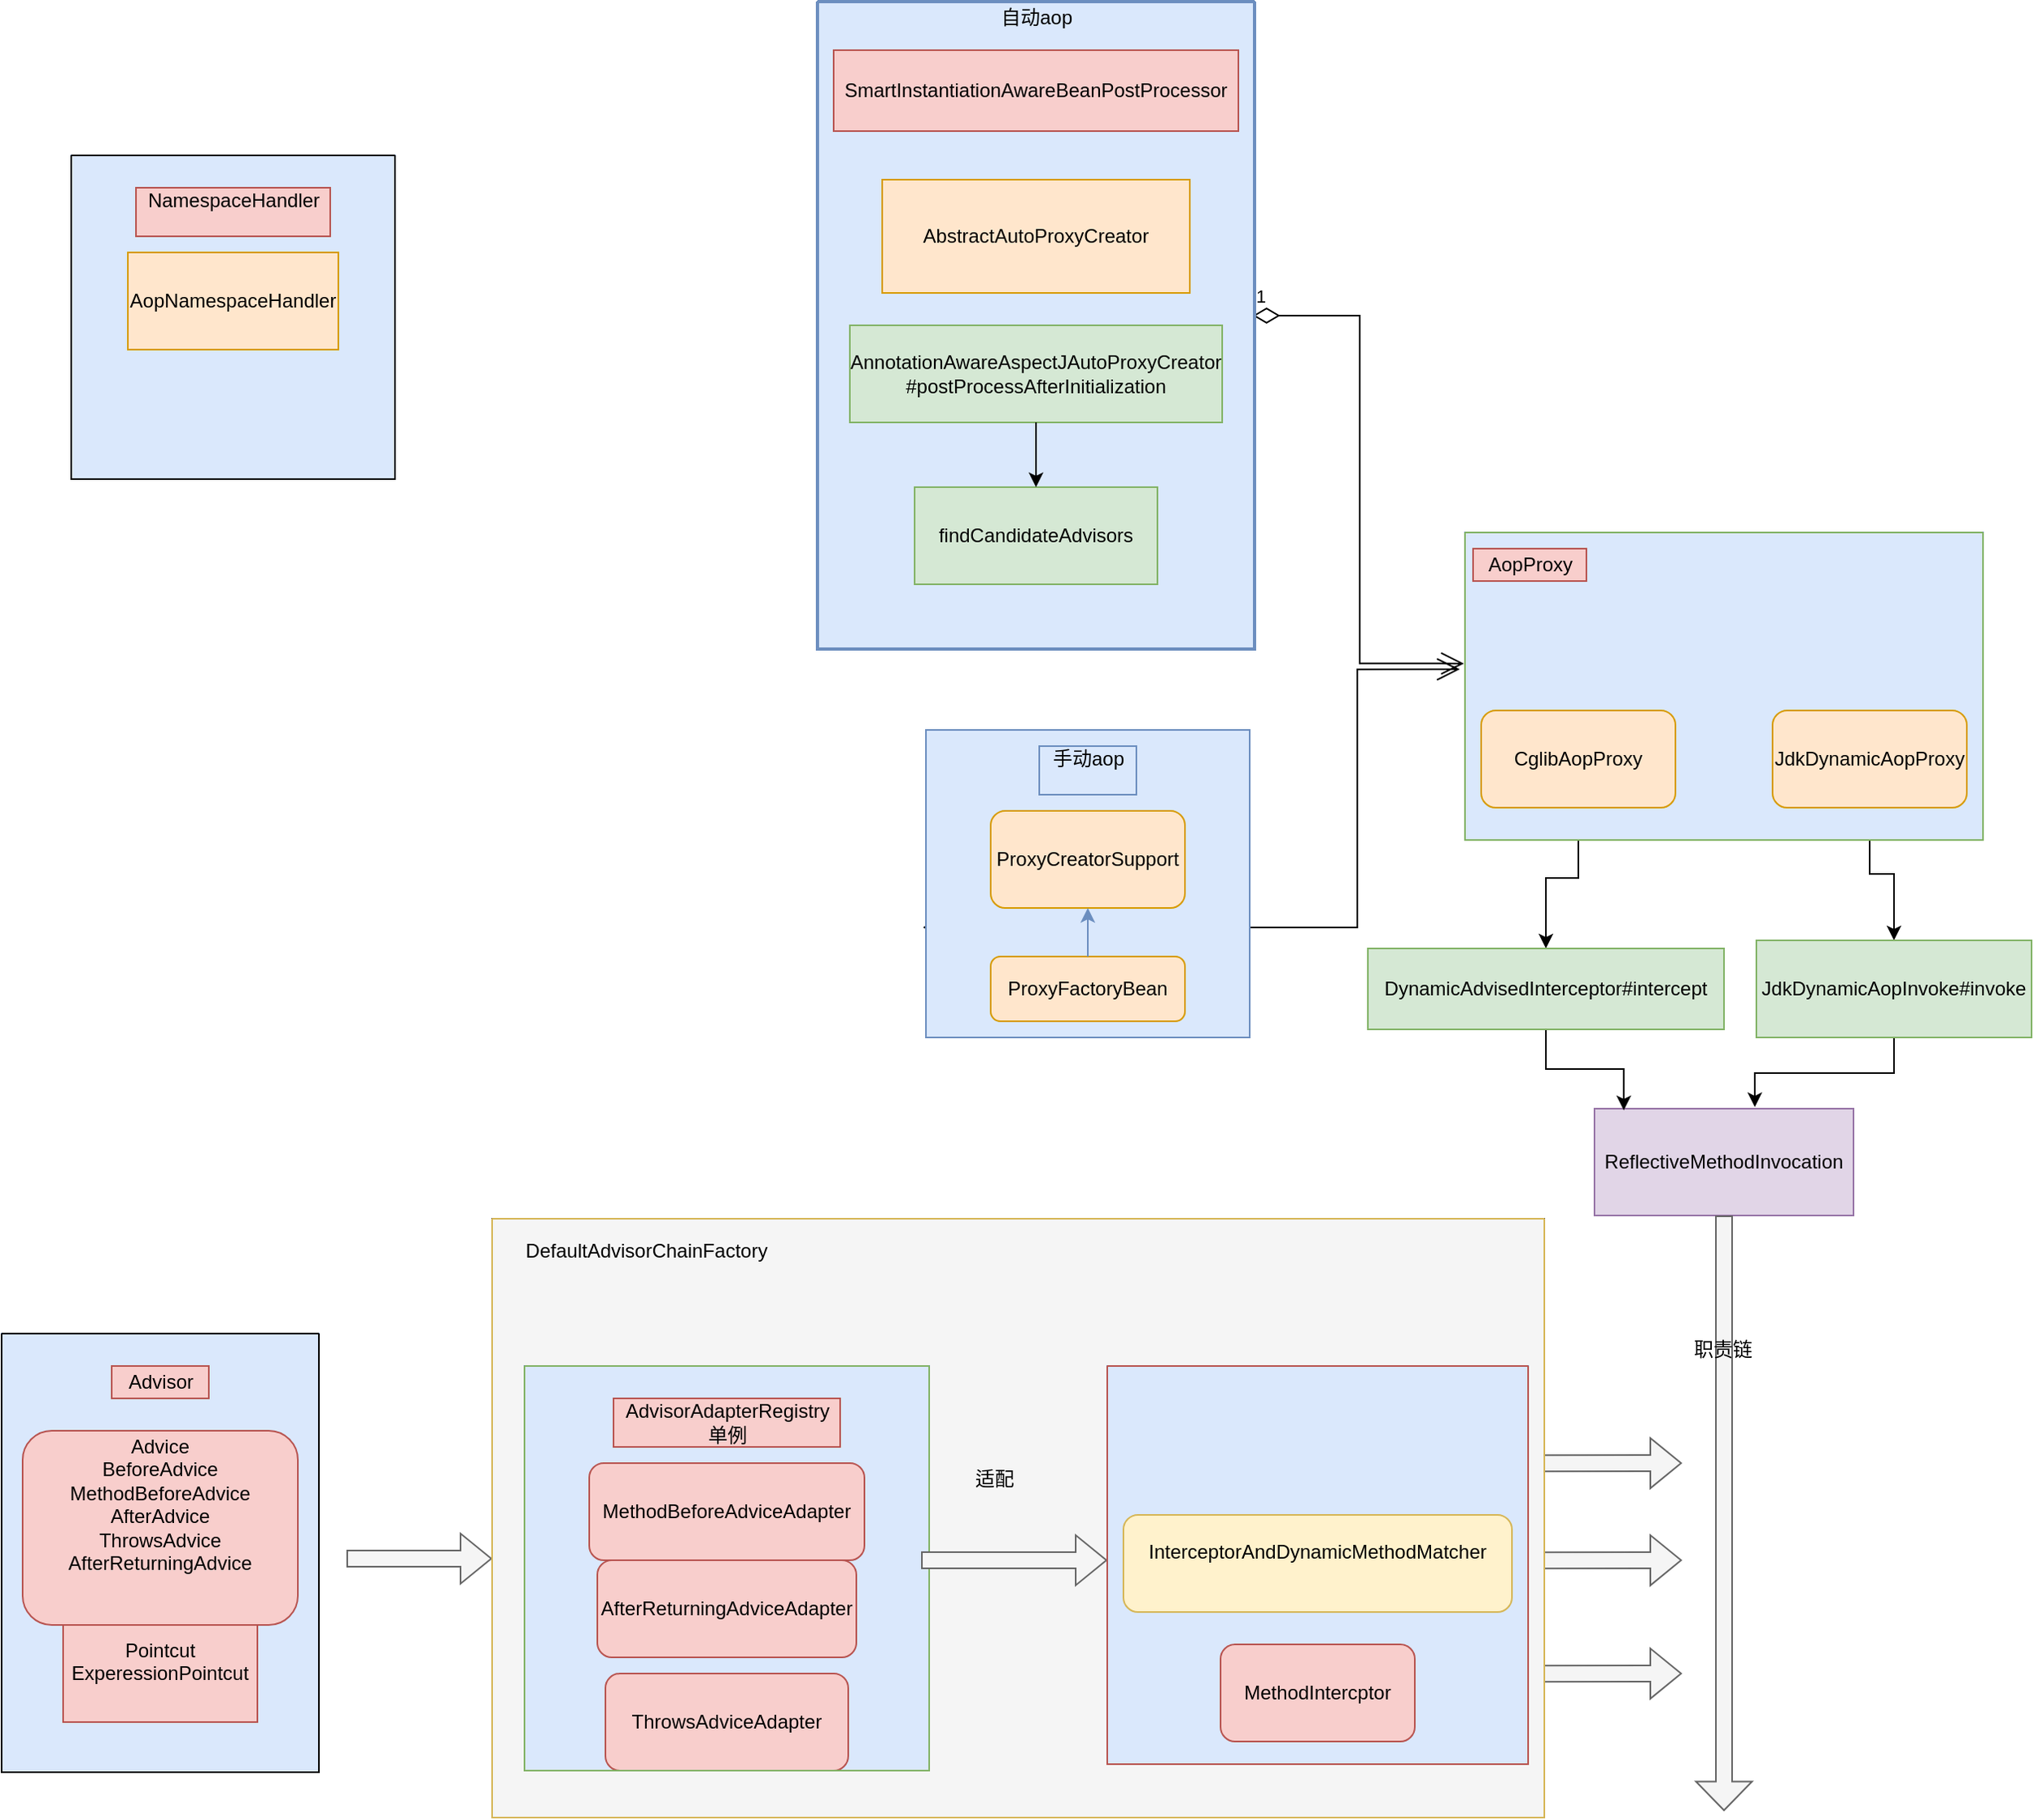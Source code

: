 <mxfile version="16.4.7" type="github">
  <diagram id="dGtenjGF5yGHcLKJMH2F" name="Page-1">
    <mxGraphModel dx="1288" dy="1770" grid="0" gridSize="10" guides="1" tooltips="1" connect="1" arrows="1" fold="1" page="0" pageScale="1" pageWidth="1920" pageHeight="1200" background="none" math="0" shadow="0">
      <root>
        <mxCell id="0" />
        <mxCell id="1" parent="0" />
        <mxCell id="Q8GiGGS7Q5M12Zl3h-_X-12" style="edgeStyle=orthogonalEdgeStyle;rounded=0;orthogonalLoop=1;jettySize=auto;html=1;" parent="1" source="JjXOpYsjtVwmJttBmwgl-8" target="JjXOpYsjtVwmJttBmwgl-39" edge="1">
          <mxGeometry relative="1" as="geometry" />
        </mxCell>
        <mxCell id="Q8GiGGS7Q5M12Zl3h-_X-13" style="edgeStyle=orthogonalEdgeStyle;rounded=0;orthogonalLoop=1;jettySize=auto;html=1;" parent="1" source="JjXOpYsjtVwmJttBmwgl-9" target="JjXOpYsjtVwmJttBmwgl-40" edge="1">
          <mxGeometry relative="1" as="geometry" />
        </mxCell>
        <mxCell id="JjXOpYsjtVwmJttBmwgl-13" value="ReflectiveMethodInvocation" style="rounded=0;whiteSpace=wrap;html=1;fillColor=#e1d5e7;strokeColor=#9673a6;" parent="1" vertex="1">
          <mxGeometry x="982" y="-143" width="160" height="66" as="geometry" />
        </mxCell>
        <mxCell id="JjXOpYsjtVwmJttBmwgl-22" value="" style="shape=flexArrow;endArrow=classic;html=1;rounded=0;fillColor=#f5f5f5;strokeColor=#666666;" parent="1" edge="1">
          <mxGeometry width="50" height="50" relative="1" as="geometry">
            <mxPoint x="211" y="135" as="sourcePoint" />
            <mxPoint x="301" y="135" as="targetPoint" />
          </mxGeometry>
        </mxCell>
        <mxCell id="JjXOpYsjtVwmJttBmwgl-33" value="" style="shape=flexArrow;endArrow=classic;html=1;rounded=0;fillColor=#f5f5f5;strokeColor=#666666;exitX=0.5;exitY=1;exitDx=0;exitDy=0;endWidth=23.636;endSize=5.6;" parent="1" source="JjXOpYsjtVwmJttBmwgl-13" edge="1">
          <mxGeometry width="50" height="50" relative="1" as="geometry">
            <mxPoint x="1041" y="-64" as="sourcePoint" />
            <mxPoint x="1062" y="291" as="targetPoint" />
          </mxGeometry>
        </mxCell>
        <mxCell id="JjXOpYsjtVwmJttBmwgl-38" value="职责链" style="text;html=1;align=center;verticalAlign=middle;resizable=0;points=[];autosize=1;strokeColor=none;fillColor=none;" parent="1" vertex="1">
          <mxGeometry x="1036" y="-4" width="50" height="20" as="geometry" />
        </mxCell>
        <mxCell id="JjXOpYsjtVwmJttBmwgl-41" style="edgeStyle=orthogonalEdgeStyle;rounded=0;orthogonalLoop=1;jettySize=auto;html=1;entryX=0.113;entryY=0.015;entryDx=0;entryDy=0;entryPerimeter=0;" parent="1" source="JjXOpYsjtVwmJttBmwgl-39" target="JjXOpYsjtVwmJttBmwgl-13" edge="1">
          <mxGeometry relative="1" as="geometry" />
        </mxCell>
        <mxCell id="JjXOpYsjtVwmJttBmwgl-39" value="DynamicAdvisedInterceptor#intercept" style="rounded=0;whiteSpace=wrap;html=1;fillColor=#d5e8d4;strokeColor=#82b366;" parent="1" vertex="1">
          <mxGeometry x="842" y="-242" width="220" height="50" as="geometry" />
        </mxCell>
        <mxCell id="JjXOpYsjtVwmJttBmwgl-42" style="edgeStyle=orthogonalEdgeStyle;rounded=0;orthogonalLoop=1;jettySize=auto;html=1;entryX=0.619;entryY=-0.015;entryDx=0;entryDy=0;entryPerimeter=0;" parent="1" source="JjXOpYsjtVwmJttBmwgl-40" target="JjXOpYsjtVwmJttBmwgl-13" edge="1">
          <mxGeometry relative="1" as="geometry" />
        </mxCell>
        <mxCell id="JjXOpYsjtVwmJttBmwgl-40" value="JdkDynamicAopInvoke#invoke" style="whiteSpace=wrap;html=1;fillColor=#d5e8d4;strokeColor=#82b366;" parent="1" vertex="1">
          <mxGeometry x="1082" y="-247" width="170" height="60" as="geometry" />
        </mxCell>
        <mxCell id="Q8GiGGS7Q5M12Zl3h-_X-19" value="1" style="endArrow=open;html=1;endSize=12;startArrow=diamondThin;startSize=14;startFill=0;edgeStyle=orthogonalEdgeStyle;align=left;verticalAlign=bottom;rounded=0;entryX=-0.002;entryY=0.426;entryDx=0;entryDy=0;entryPerimeter=0;exitX=0.996;exitY=0.485;exitDx=0;exitDy=0;exitPerimeter=0;" parent="1" source="Q8GiGGS7Q5M12Zl3h-_X-17" target="Q8GiGGS7Q5M12Zl3h-_X-14" edge="1">
          <mxGeometry x="-1" y="3" relative="1" as="geometry">
            <mxPoint x="736" y="-454.5" as="sourcePoint" />
            <mxPoint x="831" y="-454" as="targetPoint" />
            <Array as="points" />
          </mxGeometry>
        </mxCell>
        <mxCell id="Q8GiGGS7Q5M12Zl3h-_X-21" value="1" style="endArrow=open;html=1;endSize=12;startArrow=diamondThin;startSize=14;startFill=0;edgeStyle=orthogonalEdgeStyle;align=left;verticalAlign=bottom;rounded=0;exitX=-0.009;exitY=0.642;exitDx=0;exitDy=0;exitPerimeter=0;entryX=-0.01;entryY=0.445;entryDx=0;entryDy=0;entryPerimeter=0;" parent="1" source="Q8GiGGS7Q5M12Zl3h-_X-9" target="Q8GiGGS7Q5M12Zl3h-_X-14" edge="1">
          <mxGeometry x="-1" y="3" relative="1" as="geometry">
            <mxPoint x="1201" y="-474" as="sourcePoint" />
            <mxPoint x="1151" y="-464" as="targetPoint" />
            <Array as="points" />
          </mxGeometry>
        </mxCell>
        <mxCell id="Q8GiGGS7Q5M12Zl3h-_X-25" value="" style="shape=flexArrow;endArrow=classic;html=1;rounded=0;exitX=0.981;exitY=0.469;exitDx=0;exitDy=0;exitPerimeter=0;fillColor=#f5f5f5;strokeColor=#666666;" parent="1" edge="1">
          <mxGeometry width="50" height="50" relative="1" as="geometry">
            <mxPoint x="935.965" y="136.064" as="sourcePoint" />
            <mxPoint x="1036" y="136" as="targetPoint" />
          </mxGeometry>
        </mxCell>
        <mxCell id="Q8GiGGS7Q5M12Zl3h-_X-26" value="" style="shape=flexArrow;endArrow=classic;html=1;rounded=0;exitX=0.981;exitY=0.469;exitDx=0;exitDy=0;exitPerimeter=0;fillColor=#f5f5f5;strokeColor=#666666;" parent="1" edge="1">
          <mxGeometry width="50" height="50" relative="1" as="geometry">
            <mxPoint x="935.965" y="76.064" as="sourcePoint" />
            <mxPoint x="1036" y="76" as="targetPoint" />
          </mxGeometry>
        </mxCell>
        <mxCell id="Q8GiGGS7Q5M12Zl3h-_X-27" value="" style="shape=flexArrow;endArrow=classic;html=1;rounded=0;exitX=0.981;exitY=0.469;exitDx=0;exitDy=0;exitPerimeter=0;fillColor=#f5f5f5;strokeColor=#666666;" parent="1" edge="1">
          <mxGeometry width="50" height="50" relative="1" as="geometry">
            <mxPoint x="935.965" y="206.064" as="sourcePoint" />
            <mxPoint x="1036" y="206" as="targetPoint" />
          </mxGeometry>
        </mxCell>
        <mxCell id="8Big4Oky50_R1mQjc7tm-2" value="" style="group;fillColor=#dae8fc;strokeColor=#6c8ebf;" parent="1" vertex="1" connectable="0">
          <mxGeometry x="502" y="-827" width="270" height="400" as="geometry" />
        </mxCell>
        <mxCell id="Q8GiGGS7Q5M12Zl3h-_X-17" value="" style="swimlane;startSize=0;fillColor=#dae8fc;strokeColor=#6c8ebf;shadow=0;swimlaneFillColor=none;labelBackgroundColor=#B5739D;strokeWidth=2;container=0;" parent="8Big4Oky50_R1mQjc7tm-2" vertex="1">
          <mxGeometry width="270" height="400" as="geometry" />
        </mxCell>
        <mxCell id="Q8GiGGS7Q5M12Zl3h-_X-22" value="自动aop" style="text;html=1;align=center;verticalAlign=middle;resizable=0;points=[];autosize=1;strokeColor=none;fillColor=none;container=0;" parent="8Big4Oky50_R1mQjc7tm-2" vertex="1">
          <mxGeometry x="105" width="60" height="20" as="geometry" />
        </mxCell>
        <mxCell id="Q8GiGGS7Q5M12Zl3h-_X-1" value="&lt;div&gt;SmartInstantiationAwareBeanPostProcessor&lt;/div&gt;" style="whiteSpace=wrap;html=1;fillColor=#f8cecc;strokeColor=#b85450;container=0;" parent="8Big4Oky50_R1mQjc7tm-2" vertex="1">
          <mxGeometry x="10" y="30" width="250" height="50" as="geometry" />
        </mxCell>
        <mxCell id="Q8GiGGS7Q5M12Zl3h-_X-7" value="AbstractAutoProxyCreator" style="whiteSpace=wrap;html=1;fillColor=#ffe6cc;strokeColor=#d79b00;container=0;" parent="8Big4Oky50_R1mQjc7tm-2" vertex="1">
          <mxGeometry x="40" y="110" width="190" height="70" as="geometry" />
        </mxCell>
        <mxCell id="w08Ihvo3caiAlTER4Esc-8" value="&lt;div&gt;AnnotationAwareAspectJAutoProxyCreator&lt;/div&gt;&lt;div&gt;#postProcessAfterInitialization&lt;/div&gt;" style="whiteSpace=wrap;html=1;fillColor=#d5e8d4;strokeColor=#82b366;container=0;" parent="8Big4Oky50_R1mQjc7tm-2" vertex="1">
          <mxGeometry x="20" y="200" width="230" height="60" as="geometry" />
        </mxCell>
        <mxCell id="Q8GiGGS7Q5M12Zl3h-_X-3" value="findCandidateAdvisors" style="whiteSpace=wrap;html=1;fillColor=#d5e8d4;strokeColor=#82b366;container=0;" parent="8Big4Oky50_R1mQjc7tm-2" vertex="1">
          <mxGeometry x="60" y="300" width="150" height="60" as="geometry" />
        </mxCell>
        <mxCell id="Q8GiGGS7Q5M12Zl3h-_X-18" style="edgeStyle=orthogonalEdgeStyle;rounded=0;orthogonalLoop=1;jettySize=auto;html=1;" parent="8Big4Oky50_R1mQjc7tm-2" source="w08Ihvo3caiAlTER4Esc-8" target="Q8GiGGS7Q5M12Zl3h-_X-3" edge="1">
          <mxGeometry relative="1" as="geometry" />
        </mxCell>
        <mxCell id="8Big4Oky50_R1mQjc7tm-3" value="" style="group;fillColor=#dae8fc;strokeColor=#6c8ebf;" parent="1" vertex="1" connectable="0">
          <mxGeometry x="902" y="-499" width="320" height="190" as="geometry" />
        </mxCell>
        <mxCell id="Q8GiGGS7Q5M12Zl3h-_X-14" value="" style="swimlane;startSize=0;fillColor=#d5e8d4;strokeColor=#82b366;container=0;" parent="8Big4Oky50_R1mQjc7tm-3" vertex="1">
          <mxGeometry width="320" height="190" as="geometry" />
        </mxCell>
        <mxCell id="Q8GiGGS7Q5M12Zl3h-_X-16" value="AopProxy" style="text;html=1;align=center;verticalAlign=middle;resizable=0;points=[];autosize=1;strokeColor=#b85450;fillColor=#f8cecc;container=0;" parent="8Big4Oky50_R1mQjc7tm-3" vertex="1">
          <mxGeometry x="5" y="10" width="70" height="20" as="geometry" />
        </mxCell>
        <mxCell id="JjXOpYsjtVwmJttBmwgl-8" value="CglibAopProxy" style="rounded=1;whiteSpace=wrap;html=1;direction=west;fillColor=#ffe6cc;strokeColor=#d79b00;container=0;" parent="8Big4Oky50_R1mQjc7tm-3" vertex="1">
          <mxGeometry x="10" y="110" width="120" height="60" as="geometry" />
        </mxCell>
        <mxCell id="JjXOpYsjtVwmJttBmwgl-9" value="JdkDynamicAopProxy" style="rounded=1;whiteSpace=wrap;html=1;fillColor=#ffe6cc;strokeColor=#d79b00;container=0;" parent="8Big4Oky50_R1mQjc7tm-3" vertex="1">
          <mxGeometry x="190" y="110" width="120" height="60" as="geometry" />
        </mxCell>
        <mxCell id="8Big4Oky50_R1mQjc7tm-4" value="" style="group;fillColor=#dae8fc;strokeColor=#6c8ebf;" parent="1" vertex="1" connectable="0">
          <mxGeometry x="-2" y="-4" width="196" height="271" as="geometry" />
        </mxCell>
        <mxCell id="JjXOpYsjtVwmJttBmwgl-1" value="&lt;div&gt;Advice&lt;/div&gt;&lt;div&gt;BeforeAdvice&lt;/div&gt;&lt;div&gt;MethodBeforeAdvice&lt;/div&gt;&lt;div&gt;AfterAdvice&lt;/div&gt;&lt;div&gt;ThrowsAdvice&lt;/div&gt;&lt;div&gt;AfterReturningAdvice&lt;br&gt;&lt;/div&gt;&lt;div&gt;&lt;br&gt;&lt;/div&gt;&lt;div&gt;&lt;br&gt;&lt;/div&gt;" style="rounded=1;whiteSpace=wrap;html=1;fillColor=#f8cecc;strokeColor=#b85450;" parent="8Big4Oky50_R1mQjc7tm-4" vertex="1">
          <mxGeometry x="13" y="60" width="170" height="120" as="geometry" />
        </mxCell>
        <mxCell id="w08Ihvo3caiAlTER4Esc-1" value="" style="swimlane;startSize=0;" parent="8Big4Oky50_R1mQjc7tm-4" vertex="1">
          <mxGeometry width="196" height="271" as="geometry" />
        </mxCell>
        <mxCell id="JjXOpYsjtVwmJttBmwgl-3" value="&lt;div&gt;Pointcut&lt;/div&gt;&lt;div&gt;ExperessionPointcut&lt;/div&gt;&lt;div&gt;&lt;br&gt;&lt;/div&gt;" style="rounded=0;whiteSpace=wrap;html=1;fillColor=#f8cecc;strokeColor=#b85450;" parent="w08Ihvo3caiAlTER4Esc-1" vertex="1">
          <mxGeometry x="38" y="180" width="120" height="60" as="geometry" />
        </mxCell>
        <mxCell id="w08Ihvo3caiAlTER4Esc-3" value="Advisor" style="text;html=1;align=center;verticalAlign=middle;resizable=0;points=[];autosize=1;strokeColor=#b85450;fillColor=#f8cecc;" parent="8Big4Oky50_R1mQjc7tm-4" vertex="1">
          <mxGeometry x="68" y="20" width="60" height="20" as="geometry" />
        </mxCell>
        <mxCell id="8Big4Oky50_R1mQjc7tm-5" value="" style="group;fillColor=#dae8fc;strokeColor=#6c8ebf;" parent="1" vertex="1" connectable="0">
          <mxGeometry x="41" y="-732" width="200" height="200" as="geometry" />
        </mxCell>
        <mxCell id="w08Ihvo3caiAlTER4Esc-5" value="" style="swimlane;startSize=0;" parent="8Big4Oky50_R1mQjc7tm-5" vertex="1">
          <mxGeometry width="200" height="200" as="geometry" />
        </mxCell>
        <mxCell id="w08Ihvo3caiAlTER4Esc-6" value="&lt;div&gt;NamespaceHandler&lt;/div&gt;&lt;div&gt;&lt;br&gt;&lt;/div&gt;" style="text;html=1;align=center;verticalAlign=middle;resizable=0;points=[];autosize=1;strokeColor=#b85450;fillColor=#f8cecc;" parent="w08Ihvo3caiAlTER4Esc-5" vertex="1">
          <mxGeometry x="40" y="20" width="120" height="30" as="geometry" />
        </mxCell>
        <mxCell id="w08Ihvo3caiAlTER4Esc-7" value="&lt;div&gt;AopNamespaceHandler&lt;/div&gt;" style="whiteSpace=wrap;html=1;fillColor=#ffe6cc;strokeColor=#d79b00;" parent="8Big4Oky50_R1mQjc7tm-5" vertex="1">
          <mxGeometry x="35" y="60" width="130" height="60" as="geometry" />
        </mxCell>
        <mxCell id="8Big4Oky50_R1mQjc7tm-6" value="" style="group;fillColor=#d5e8d4;strokeColor=#82b366;" parent="1" vertex="1" connectable="0">
          <mxGeometry x="569" y="-377" width="200" height="190" as="geometry" />
        </mxCell>
        <mxCell id="Q8GiGGS7Q5M12Zl3h-_X-30" value="" style="group;fillColor=#dae8fc;strokeColor=#6c8ebf;container=0;" parent="8Big4Oky50_R1mQjc7tm-6" vertex="1" connectable="0">
          <mxGeometry width="200" height="190" as="geometry" />
        </mxCell>
        <mxCell id="JjXOpYsjtVwmJttBmwgl-5" value="ProxyFactoryBean" style="rounded=1;whiteSpace=wrap;html=1;fillColor=#ffe6cc;strokeColor=#d79b00;container=0;" parent="8Big4Oky50_R1mQjc7tm-6" vertex="1">
          <mxGeometry x="40" y="140" width="120" height="40" as="geometry" />
        </mxCell>
        <mxCell id="Q8GiGGS7Q5M12Zl3h-_X-9" value="" style="swimlane;startSize=0;fillColor=#dae8fc;strokeColor=#6c8ebf;container=0;" parent="8Big4Oky50_R1mQjc7tm-6" vertex="1">
          <mxGeometry width="200" height="190" as="geometry" />
        </mxCell>
        <mxCell id="Q8GiGGS7Q5M12Zl3h-_X-11" value="&lt;div&gt;手动aop&lt;/div&gt;&lt;div&gt;&lt;br&gt;&lt;/div&gt;" style="text;html=1;align=center;verticalAlign=middle;resizable=0;points=[];autosize=1;strokeColor=#6c8ebf;fillColor=#dae8fc;container=0;" parent="8Big4Oky50_R1mQjc7tm-6" vertex="1">
          <mxGeometry x="70" y="10" width="60" height="30" as="geometry" />
        </mxCell>
        <mxCell id="8Big4Oky50_R1mQjc7tm-8" value="" style="group;fillColor=#f5f5f5;fontColor=#333333;strokeColor=#666666;" parent="1" vertex="1" connectable="0">
          <mxGeometry x="301" y="-75" width="650" height="370" as="geometry" />
        </mxCell>
        <mxCell id="JjXOpYsjtVwmJttBmwgl-29" value="" style="swimlane;startSize=0;html=1;fillColor=#fff2cc;strokeColor=#d6b656;" parent="8Big4Oky50_R1mQjc7tm-8" vertex="1">
          <mxGeometry width="650" height="370" as="geometry" />
        </mxCell>
        <mxCell id="JjXOpYsjtVwmJttBmwgl-31" value="DefaultAdvisorChainFactory" style="text;html=1;align=center;verticalAlign=middle;resizable=0;points=[];autosize=1;strokeColor=none;fillColor=none;" parent="JjXOpYsjtVwmJttBmwgl-29" vertex="1">
          <mxGeometry x="15" y="10" width="160" height="20" as="geometry" />
        </mxCell>
        <mxCell id="Q8GiGGS7Q5M12Zl3h-_X-33" value="" style="group;fillColor=#dae8fc;strokeColor=#6c8ebf;" parent="JjXOpYsjtVwmJttBmwgl-29" vertex="1" connectable="0">
          <mxGeometry x="20" y="91" width="250" height="250" as="geometry" />
        </mxCell>
        <mxCell id="JjXOpYsjtVwmJttBmwgl-19" value="ThrowsAdviceAdapter" style="rounded=1;whiteSpace=wrap;html=1;fillColor=#f8cecc;strokeColor=#b85450;flipH=0;" parent="Q8GiGGS7Q5M12Zl3h-_X-33" vertex="1">
          <mxGeometry x="50" y="190" width="150" height="60" as="geometry" />
        </mxCell>
        <mxCell id="JjXOpYsjtVwmJttBmwgl-20" value="" style="swimlane;startSize=0;flipH=0;container=0;fillColor=#d5e8d4;strokeColor=#82b366;" parent="Q8GiGGS7Q5M12Zl3h-_X-33" vertex="1">
          <mxGeometry width="250" height="250" as="geometry" />
        </mxCell>
        <mxCell id="JjXOpYsjtVwmJttBmwgl-17" value="MethodBeforeAdviceAdapter" style="rounded=1;whiteSpace=wrap;html=1;fillColor=#f8cecc;strokeColor=#b85450;" parent="Q8GiGGS7Q5M12Zl3h-_X-33" vertex="1">
          <mxGeometry x="40" y="60" width="170" height="60" as="geometry" />
        </mxCell>
        <mxCell id="JjXOpYsjtVwmJttBmwgl-18" value="&lt;div&gt;AfterReturningAdviceAdapter&lt;/div&gt;" style="rounded=1;whiteSpace=wrap;html=1;fillColor=#f8cecc;strokeColor=#b85450;" parent="Q8GiGGS7Q5M12Zl3h-_X-33" vertex="1">
          <mxGeometry x="45" y="120" width="160" height="60" as="geometry" />
        </mxCell>
        <mxCell id="JjXOpYsjtVwmJttBmwgl-24" value="" style="shape=flexArrow;endArrow=classic;html=1;rounded=0;fillColor=#f5f5f5;strokeColor=#666666;" parent="Q8GiGGS7Q5M12Zl3h-_X-33" edge="1">
          <mxGeometry width="50" height="50" relative="1" as="geometry">
            <mxPoint x="245" y="120" as="sourcePoint" />
            <mxPoint x="360" y="120" as="targetPoint" />
          </mxGeometry>
        </mxCell>
        <mxCell id="JjXOpYsjtVwmJttBmwgl-32" value="&lt;div&gt;AdvisorAdapterRegistry&lt;/div&gt;&lt;div&gt;单例&lt;br&gt;&lt;/div&gt;" style="text;html=1;align=center;verticalAlign=middle;resizable=0;points=[];autosize=1;strokeColor=#b85450;fillColor=#f8cecc;" parent="Q8GiGGS7Q5M12Zl3h-_X-33" vertex="1">
          <mxGeometry x="55" y="20" width="140" height="30" as="geometry" />
        </mxCell>
        <mxCell id="JjXOpYsjtVwmJttBmwgl-27" value="适配" style="text;html=1;align=center;verticalAlign=middle;resizable=0;points=[];autosize=1;strokeColor=none;fillColor=none;" parent="8Big4Oky50_R1mQjc7tm-8" vertex="1">
          <mxGeometry x="290" y="151" width="40" height="20" as="geometry" />
        </mxCell>
        <mxCell id="8Big4Oky50_R1mQjc7tm-1" value="" style="group;fillColor=#dae8fc;strokeColor=#6c8ebf;" parent="8Big4Oky50_R1mQjc7tm-8" vertex="1" connectable="0">
          <mxGeometry x="380" y="91" width="260" height="246" as="geometry" />
        </mxCell>
        <mxCell id="JjXOpYsjtVwmJttBmwgl-25" value="" style="swimlane;startSize=0;fillColor=#f8cecc;strokeColor=#b85450;container=0;" parent="8Big4Oky50_R1mQjc7tm-1" vertex="1">
          <mxGeometry width="260" height="246" as="geometry" />
        </mxCell>
        <mxCell id="JjXOpYsjtVwmJttBmwgl-26" value="MethodIntercptor" style="rounded=1;whiteSpace=wrap;html=1;fillColor=#f8cecc;strokeColor=#b85450;container=0;" parent="8Big4Oky50_R1mQjc7tm-1" vertex="1">
          <mxGeometry x="70" y="172" width="120" height="60" as="geometry" />
        </mxCell>
        <mxCell id="JjXOpYsjtVwmJttBmwgl-16" value="&lt;div&gt;InterceptorAndDynamicMethodMatcher&lt;/div&gt;&lt;div&gt;&lt;br&gt;&lt;/div&gt;" style="rounded=1;whiteSpace=wrap;html=1;fillColor=#fff2cc;strokeColor=#d6b656;container=0;" parent="8Big4Oky50_R1mQjc7tm-1" vertex="1">
          <mxGeometry x="10" y="92" width="240" height="60" as="geometry" />
        </mxCell>
        <mxCell id="JjXOpYsjtVwmJttBmwgl-6" value="ProxyCreatorSupport" style="rounded=1;whiteSpace=wrap;html=1;fillColor=#ffe6cc;strokeColor=#d79b00;container=0;" parent="1" vertex="1">
          <mxGeometry x="609" y="-327" width="120" height="60" as="geometry" />
        </mxCell>
        <mxCell id="Q8GiGGS7Q5M12Zl3h-_X-8" style="edgeStyle=orthogonalEdgeStyle;rounded=0;orthogonalLoop=1;jettySize=auto;html=1;entryX=0.5;entryY=1;entryDx=0;entryDy=0;fillColor=#dae8fc;strokeColor=#6c8ebf;" parent="1" source="JjXOpYsjtVwmJttBmwgl-5" target="JjXOpYsjtVwmJttBmwgl-6" edge="1">
          <mxGeometry relative="1" as="geometry">
            <mxPoint x="659" y="-277" as="targetPoint" />
          </mxGeometry>
        </mxCell>
      </root>
    </mxGraphModel>
  </diagram>
</mxfile>
